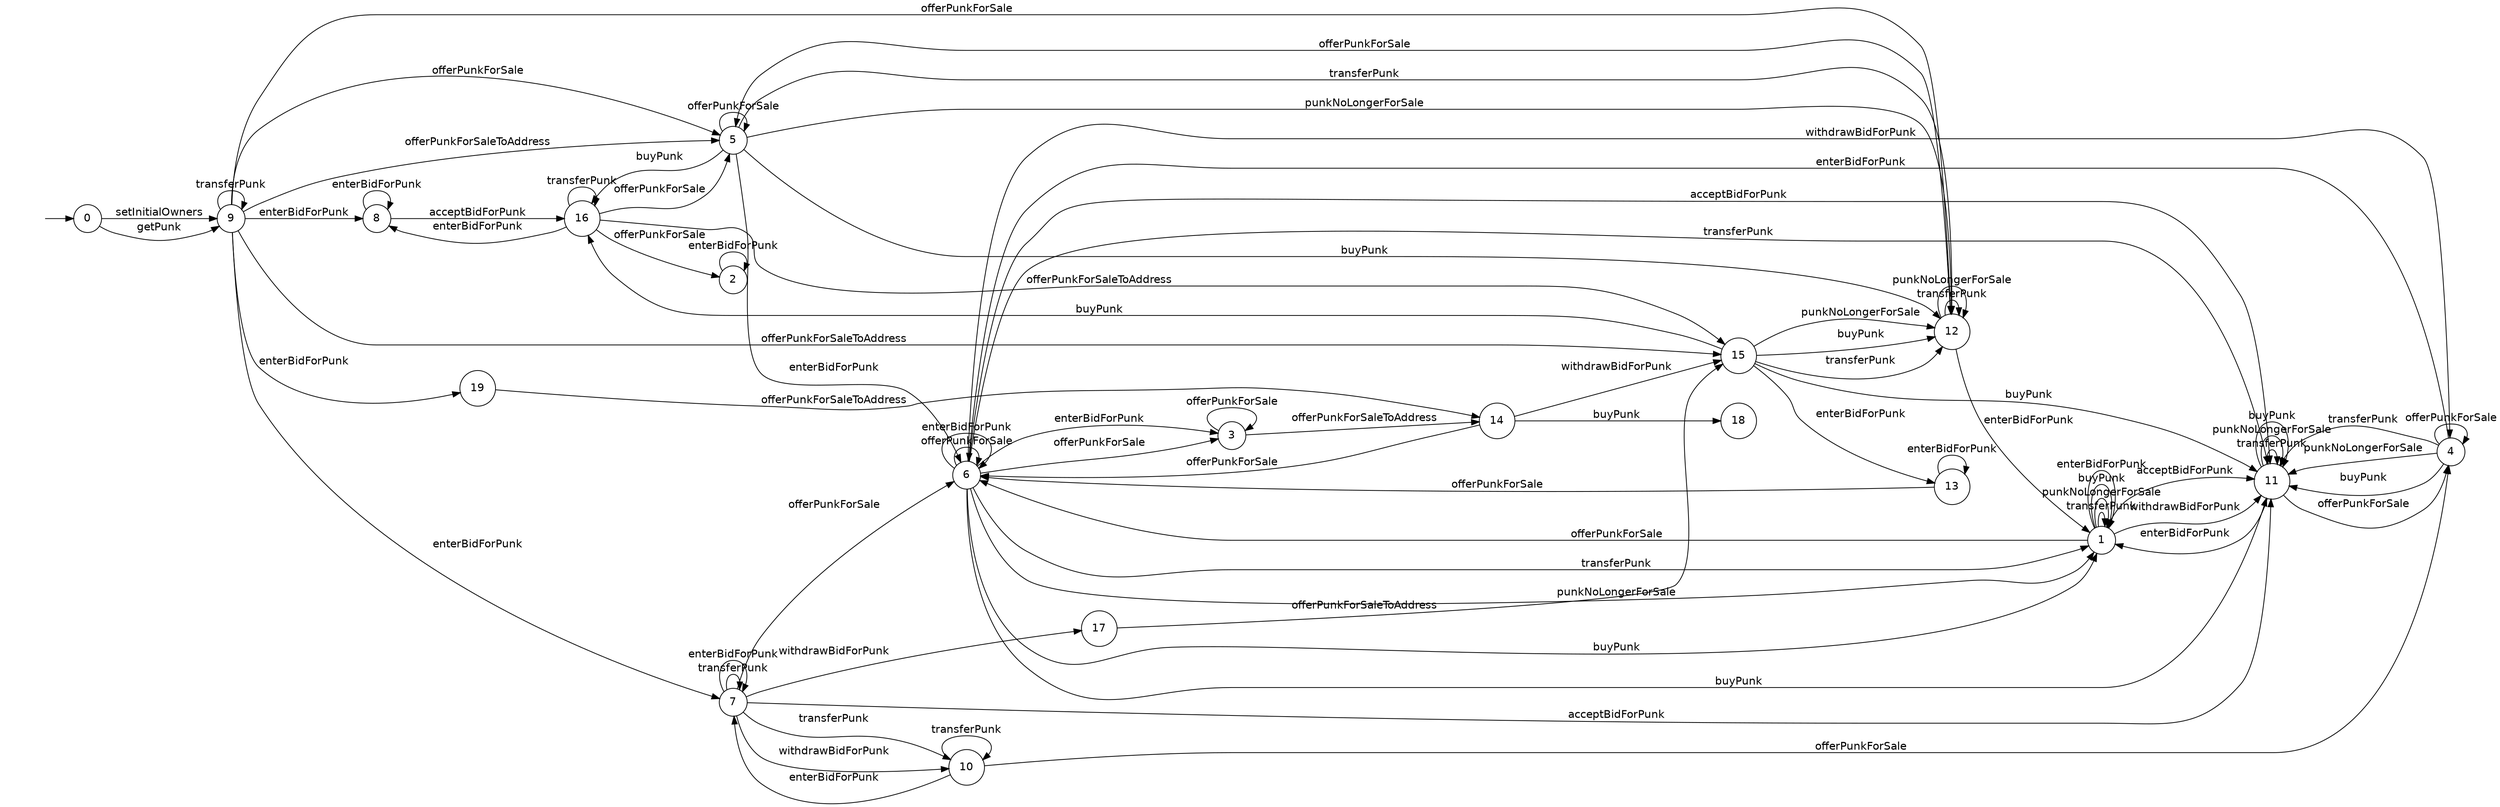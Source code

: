 digraph "./InvConPlus/Dapp-Automata-data/result/model/0xb47e3cd837ddf8e4c57f05d70ab865de6e193bbb/CryptoPunksMarket/FSM-21" {
	graph [rankdir=LR fontname = "helvetica"]
	node [fontname = "helvetica"]
 	edge [fontname = "helvetica"]
	"" [label="" shape=plaintext]
	1 [label=1 shape=circle]
	8 [label=8 shape=circle]
	13 [label=13 shape=circle]
	2 [label=2 shape=circle]
	15 [label=15 shape=circle]
	16 [label=16 shape=circle]
	10 [label=10 shape=circle]
	5 [label=5 shape=circle]
	4 [label=4 shape=circle]
	0 [label=0 shape=circle]
	17 [label=17 shape=circle]
	3 [label=3 shape=circle]
	19 [label=19 shape=circle]
	14 [label=14 shape=circle]
	9 [label=9 shape=circle]
	12 [label=12 shape=circle]
	6 [label=6 shape=circle]
	7 [label=7 shape=circle]
	18 [label=18 shape=circle]
	11 [label=11 shape=circle]
	"" -> 0 [label=""]
	0 -> 9 [label=setInitialOwners]
	0 -> 9 [label=getPunk]
	9 -> 9 [label=transferPunk]
	9 -> 12 [label=offerPunkForSale]
	9 -> 5 [label=offerPunkForSale]
	9 -> 5 [label=offerPunkForSaleToAddress]
	9 -> 15 [label=offerPunkForSaleToAddress]
	9 -> 19 [label=enterBidForPunk]
	9 -> 8 [label=enterBidForPunk]
	9 -> 7 [label=enterBidForPunk]
	13 -> 6 [label=offerPunkForSale]
	13 -> 13 [label=enterBidForPunk]
	15 -> 12 [label=transferPunk]
	15 -> 12 [label=punkNoLongerForSale]
	15 -> 12 [label=buyPunk]
	15 -> 11 [label=buyPunk]
	15 -> 16 [label=buyPunk]
	15 -> 13 [label=enterBidForPunk]
	14 -> 6 [label=offerPunkForSale]
	14 -> 18 [label=buyPunk]
	14 -> 15 [label=withdrawBidForPunk]
	6 -> 11 [label=transferPunk]
	6 -> 1 [label=transferPunk]
	6 -> 1 [label=punkNoLongerForSale]
	6 -> 3 [label=offerPunkForSale]
	6 -> 6 [label=offerPunkForSale]
	6 -> 11 [label=buyPunk]
	6 -> 1 [label=buyPunk]
	6 -> 3 [label=enterBidForPunk]
	6 -> 6 [label=enterBidForPunk]
	6 -> 11 [label=acceptBidForPunk]
	6 -> 4 [label=withdrawBidForPunk]
	5 -> 12 [label=transferPunk]
	5 -> 12 [label=punkNoLongerForSale]
	5 -> 5 [label=offerPunkForSale]
	5 -> 12 [label=buyPunk]
	5 -> 16 [label=buyPunk]
	5 -> 6 [label=enterBidForPunk]
	4 -> 11 [label=transferPunk]
	4 -> 11 [label=punkNoLongerForSale]
	4 -> 4 [label=offerPunkForSale]
	4 -> 11 [label=buyPunk]
	4 -> 6 [label=enterBidForPunk]
	3 -> 3 [label=offerPunkForSale]
	3 -> 14 [label=offerPunkForSaleToAddress]
	2 -> 2 [label=enterBidForPunk]
	19 -> 14 [label=offerPunkForSaleToAddress]
	17 -> 15 [label=offerPunkForSaleToAddress]
	16 -> 16 [label=transferPunk]
	16 -> 2 [label=offerPunkForSale]
	16 -> 5 [label=offerPunkForSale]
	16 -> 15 [label=offerPunkForSaleToAddress]
	16 -> 8 [label=enterBidForPunk]
	12 -> 12 [label=transferPunk]
	12 -> 12 [label=punkNoLongerForSale]
	12 -> 5 [label=offerPunkForSale]
	12 -> 1 [label=enterBidForPunk]
	11 -> 11 [label=transferPunk]
	11 -> 11 [label=punkNoLongerForSale]
	11 -> 4 [label=offerPunkForSale]
	11 -> 11 [label=buyPunk]
	11 -> 1 [label=enterBidForPunk]
	10 -> 10 [label=transferPunk]
	10 -> 4 [label=offerPunkForSale]
	10 -> 7 [label=enterBidForPunk]
	8 -> 8 [label=enterBidForPunk]
	8 -> 16 [label=acceptBidForPunk]
	7 -> 10 [label=transferPunk]
	7 -> 7 [label=transferPunk]
	7 -> 6 [label=offerPunkForSale]
	7 -> 7 [label=enterBidForPunk]
	7 -> 11 [label=acceptBidForPunk]
	7 -> 10 [label=withdrawBidForPunk]
	7 -> 17 [label=withdrawBidForPunk]
	1 -> 1 [label=transferPunk]
	1 -> 1 [label=punkNoLongerForSale]
	1 -> 6 [label=offerPunkForSale]
	1 -> 1 [label=buyPunk]
	1 -> 1 [label=enterBidForPunk]
	1 -> 11 [label=acceptBidForPunk]
	1 -> 11 [label=withdrawBidForPunk]
}
